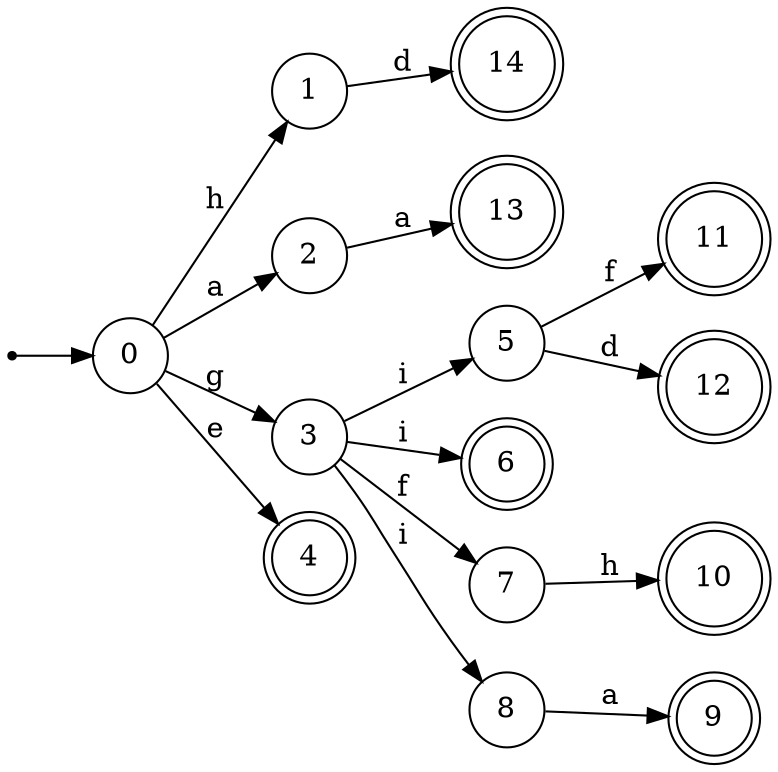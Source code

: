 digraph finite_state_machine {
rankdir=LR;
size="20,20";
node [shape = point]; "dummy0"
node [shape = circle]; "0";
"dummy0" -> "0";
node [shape = circle]; "1";
node [shape = circle]; "2";
node [shape = circle]; "3";
node [shape = doublecircle]; "4";node [shape = circle]; "5";
node [shape = doublecircle]; "6";node [shape = circle]; "7";
node [shape = circle]; "8";
node [shape = doublecircle]; "9";node [shape = doublecircle]; "10";node [shape = doublecircle]; "11";node [shape = doublecircle]; "12";node [shape = doublecircle]; "13";node [shape = doublecircle]; "14";"0" -> "1" [label = "h"];
 "0" -> "2" [label = "a"];
 "0" -> "3" [label = "g"];
 "0" -> "4" [label = "e"];
 "3" -> "8" [label = "i"];
 "3" -> "5" [label = "i"];
 "3" -> "6" [label = "i"];
 "3" -> "7" [label = "f"];
 "8" -> "9" [label = "a"];
 "7" -> "10" [label = "h"];
 "5" -> "11" [label = "f"];
 "5" -> "12" [label = "d"];
 "2" -> "13" [label = "a"];
 "1" -> "14" [label = "d"];
 }
